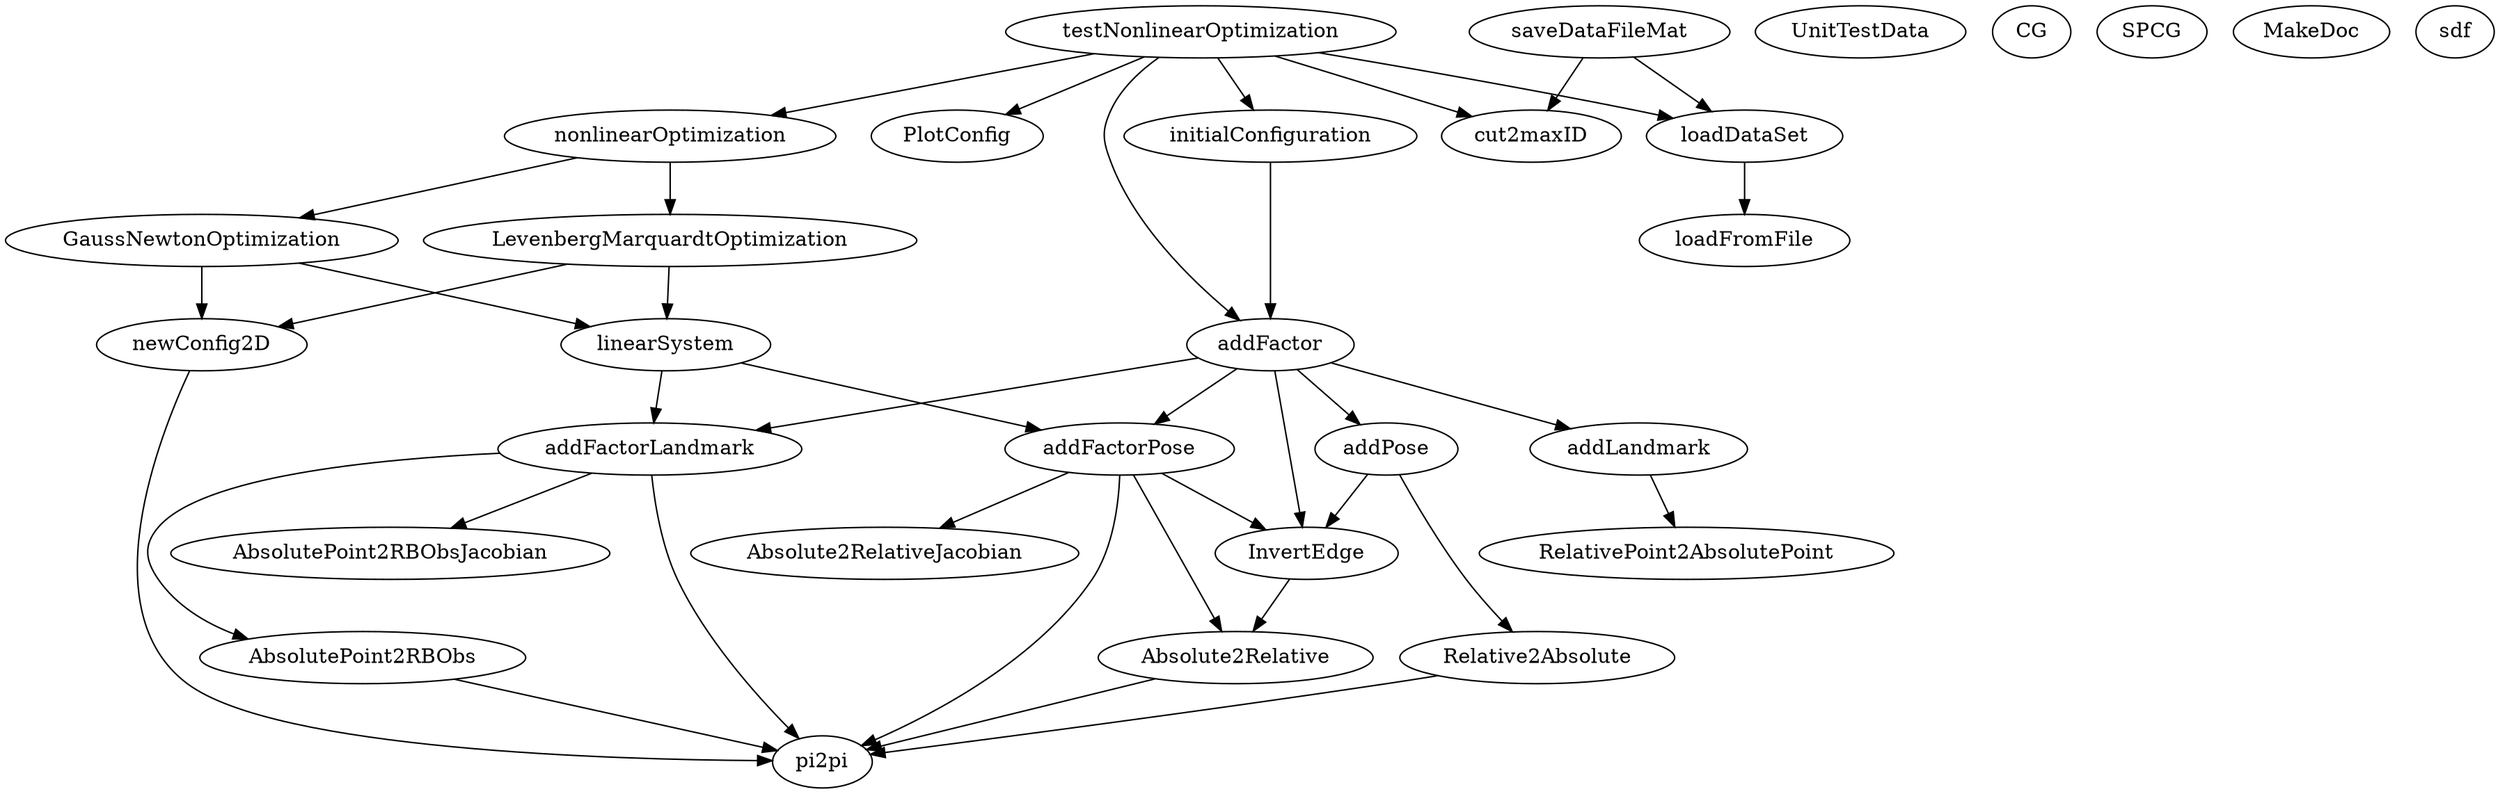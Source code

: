 /* Created by mdot for Matlab */
digraph m2html {
  InvertEdge -> Absolute2Relative;
  addFactor -> InvertEdge;
  addFactor -> addLandmark;
  addFactor -> addPose;
  addFactor -> addFactorLandmark;
  addFactor -> addFactorPose;
  addLandmark -> RelativePoint2AbsolutePoint;
  addPose -> InvertEdge;
  addPose -> Relative2Absolute;
  initialConfiguration -> addFactor;
  newConfig2D -> pi2pi;
  Absolute2Relative -> pi2pi;
  AbsolutePoint2RBObs -> pi2pi;
  Relative2Absolute -> pi2pi;
  GaussNewtonOptimization -> newConfig2D;
  GaussNewtonOptimization -> linearSystem;
  LevenbergMarquardtOptimization -> newConfig2D;
  LevenbergMarquardtOptimization -> linearSystem;
  nonlinearOptimization -> GaussNewtonOptimization;
  nonlinearOptimization -> LevenbergMarquardtOptimization;
  addFactorLandmark -> pi2pi;
  addFactorLandmark -> AbsolutePoint2RBObs;
  addFactorLandmark -> AbsolutePoint2RBObsJacobian;
  addFactorPose -> InvertEdge;
  addFactorPose -> pi2pi;
  addFactorPose -> Absolute2Relative;
  addFactorPose -> Absolute2RelativeJacobian;
  linearSystem -> addFactorLandmark;
  linearSystem -> addFactorPose;
  testNonlinearOptimization -> addFactor;
  testNonlinearOptimization -> initialConfiguration;
  testNonlinearOptimization -> nonlinearOptimization;
  testNonlinearOptimization -> cut2maxID;
  testNonlinearOptimization -> loadDataSet;
  testNonlinearOptimization -> PlotConfig;
  loadDataSet -> loadFromFile;
  saveDataFileMat -> cut2maxID;
  saveDataFileMat -> loadDataSet;

  InvertEdge [URL="Config/InvertEdge.html"];
  addFactor [URL="Config/addFactor.html"];
  addLandmark [URL="Config/addLandmark.html"];
  addPose [URL="Config/addPose.html"];
  initialConfiguration [URL="Config/initialConfiguration.html"];
  newConfig2D [URL="Config/newConfig2D.html"];
  pi2pi [URL="Config/pi2pi.html"];
  UnitTestData [URL="Data/UnitTestData.html"];
  Absolute2Relative [URL="FunctionsAndJacobians/Absolute2Relative.html"];
  Absolute2RelativeJacobian [URL="FunctionsAndJacobians/Absolute2RelativeJacobian.html"];
  AbsolutePoint2RBObs [URL="FunctionsAndJacobians/AbsolutePoint2RBObs.html"];
  AbsolutePoint2RBObsJacobian [URL="FunctionsAndJacobians/AbsolutePoint2RBObsJacobian.html"];
  Relative2Absolute [URL="FunctionsAndJacobians/Relative2Absolute.html"];
  RelativePoint2AbsolutePoint [URL="FunctionsAndJacobians/RelativePoint2AbsolutePoint.html"];
  GaussNewtonOptimization [URL="Optimization/NonlinearOptimization/GaussNewtonOptimization.html"];
  LevenbergMarquardtOptimization [URL="Optimization/NonlinearOptimization/LevenbergMarquardtOptimization.html"];
  nonlinearOptimization [URL="Optimization/NonlinearOptimization/nonlinearOptimization.html"];
  CG [URL="Optimization/Solvers/CG.html"];
  SPCG [URL="Optimization/Solvers/SPCG.html"];
  addFactorLandmark [URL="System/addFactorLandmark.html"];
  addFactorPose [URL="System/addFactorPose.html"];
  linearSystem [URL="System/linearSystem.html"];
  testNonlinearOptimization [URL="Tests/testNonlinearOptimization.html"];
  cut2maxID [URL="Utils/Dataset/cut2maxID.html"];
  loadDataSet [URL="Utils/Dataset/loadDataSet.html"];
  loadFromFile [URL="Utils/Dataset/loadFromFile.html"];
  saveDataFileMat [URL="Utils/Dataset/saveDataFileMat.html"];
  MakeDoc [URL="Utils/Doc/MakeDoc.html"];
  PlotConfig [URL="Utils/Plots/PlotConfig.html"];
  sdf [URL="Utils/Plots/sdf.html"];
}